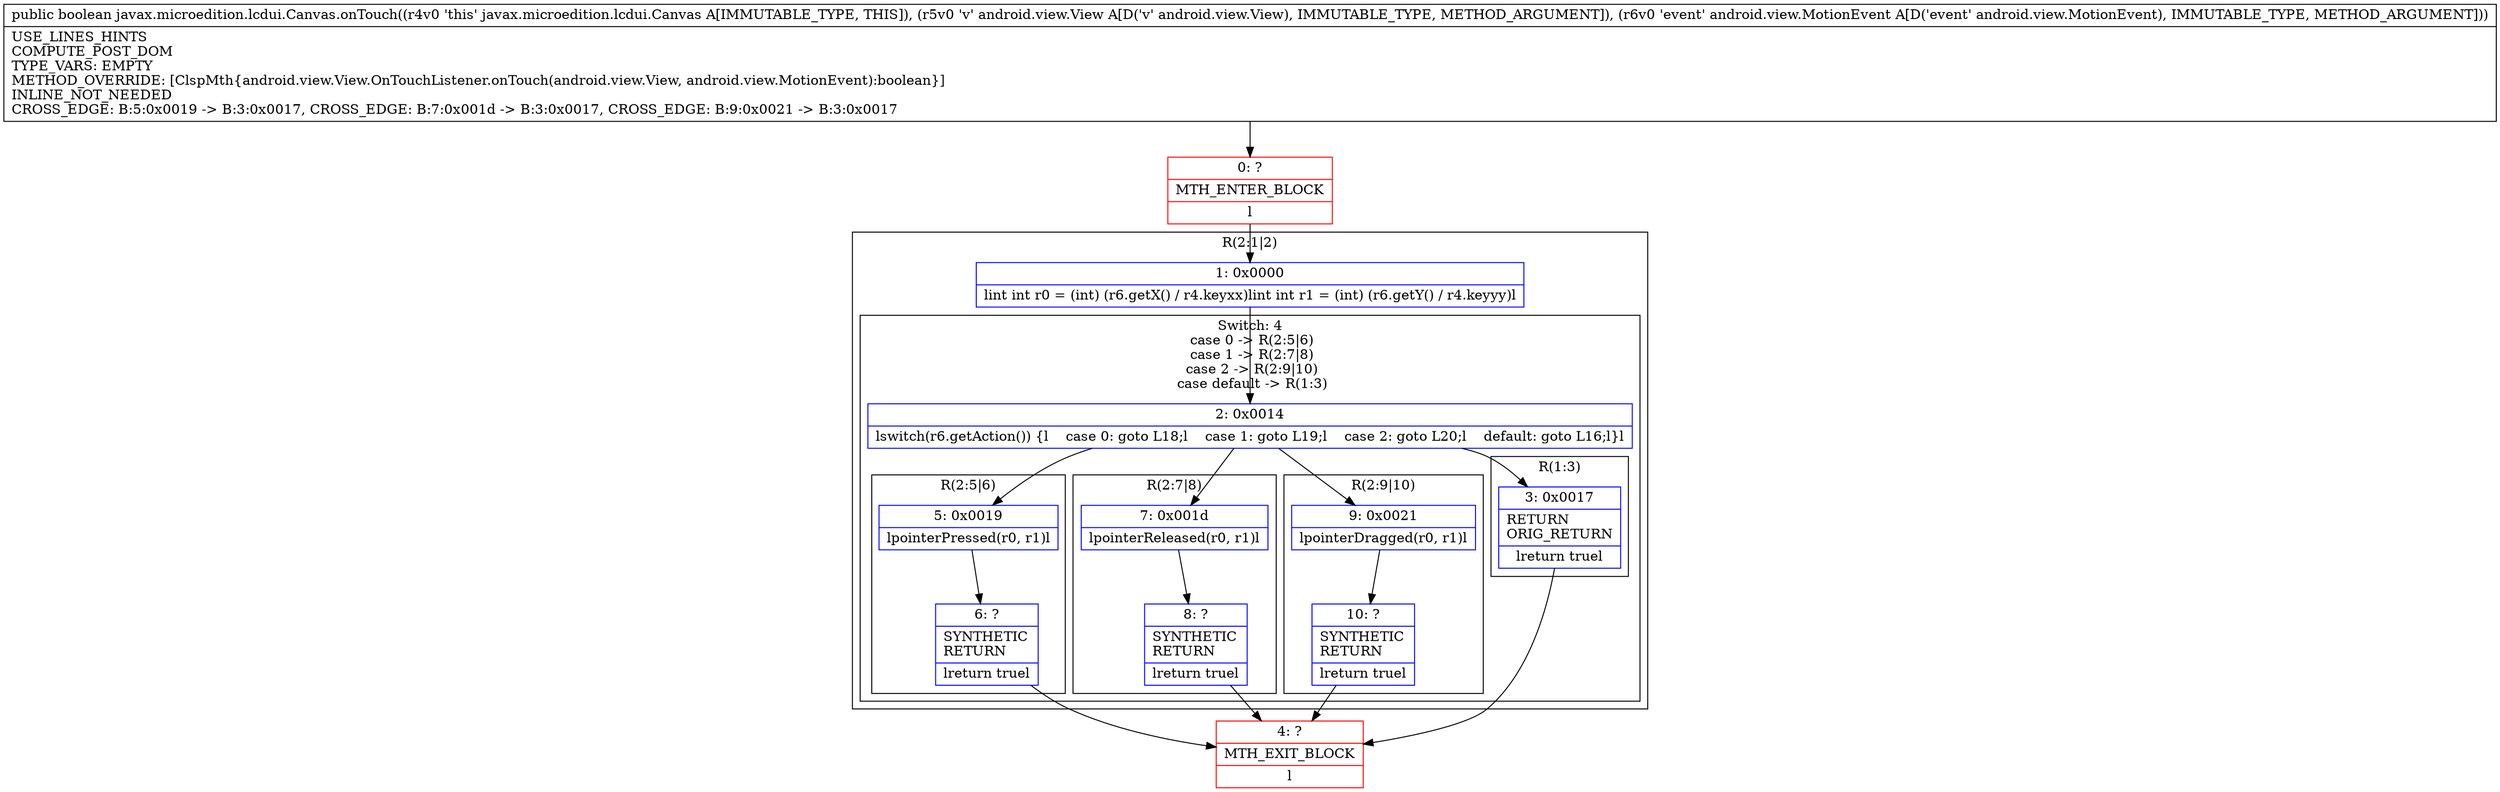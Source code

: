 digraph "CFG forjavax.microedition.lcdui.Canvas.onTouch(Landroid\/view\/View;Landroid\/view\/MotionEvent;)Z" {
subgraph cluster_Region_530152359 {
label = "R(2:1|2)";
node [shape=record,color=blue];
Node_1 [shape=record,label="{1\:\ 0x0000|lint int r0 = (int) (r6.getX() \/ r4.keyxx)lint int r1 = (int) (r6.getY() \/ r4.keyyy)l}"];
subgraph cluster_SwitchRegion_1239201937 {
label = "Switch: 4
 case 0 -> R(2:5|6)
 case 1 -> R(2:7|8)
 case 2 -> R(2:9|10)
 case default -> R(1:3)";
node [shape=record,color=blue];
Node_2 [shape=record,label="{2\:\ 0x0014|lswitch(r6.getAction()) \{l    case 0: goto L18;l    case 1: goto L19;l    case 2: goto L20;l    default: goto L16;l\}l}"];
subgraph cluster_Region_1375668221 {
label = "R(2:5|6)";
node [shape=record,color=blue];
Node_5 [shape=record,label="{5\:\ 0x0019|lpointerPressed(r0, r1)l}"];
Node_6 [shape=record,label="{6\:\ ?|SYNTHETIC\lRETURN\l|lreturn truel}"];
}
subgraph cluster_Region_1005798887 {
label = "R(2:7|8)";
node [shape=record,color=blue];
Node_7 [shape=record,label="{7\:\ 0x001d|lpointerReleased(r0, r1)l}"];
Node_8 [shape=record,label="{8\:\ ?|SYNTHETIC\lRETURN\l|lreturn truel}"];
}
subgraph cluster_Region_711300682 {
label = "R(2:9|10)";
node [shape=record,color=blue];
Node_9 [shape=record,label="{9\:\ 0x0021|lpointerDragged(r0, r1)l}"];
Node_10 [shape=record,label="{10\:\ ?|SYNTHETIC\lRETURN\l|lreturn truel}"];
}
subgraph cluster_Region_666891456 {
label = "R(1:3)";
node [shape=record,color=blue];
Node_3 [shape=record,label="{3\:\ 0x0017|RETURN\lORIG_RETURN\l|lreturn truel}"];
}
}
}
Node_0 [shape=record,color=red,label="{0\:\ ?|MTH_ENTER_BLOCK\l|l}"];
Node_4 [shape=record,color=red,label="{4\:\ ?|MTH_EXIT_BLOCK\l|l}"];
MethodNode[shape=record,label="{public boolean javax.microedition.lcdui.Canvas.onTouch((r4v0 'this' javax.microedition.lcdui.Canvas A[IMMUTABLE_TYPE, THIS]), (r5v0 'v' android.view.View A[D('v' android.view.View), IMMUTABLE_TYPE, METHOD_ARGUMENT]), (r6v0 'event' android.view.MotionEvent A[D('event' android.view.MotionEvent), IMMUTABLE_TYPE, METHOD_ARGUMENT]))  | USE_LINES_HINTS\lCOMPUTE_POST_DOM\lTYPE_VARS: EMPTY\lMETHOD_OVERRIDE: [ClspMth\{android.view.View.OnTouchListener.onTouch(android.view.View, android.view.MotionEvent):boolean\}]\lINLINE_NOT_NEEDED\lCROSS_EDGE: B:5:0x0019 \-\> B:3:0x0017, CROSS_EDGE: B:7:0x001d \-\> B:3:0x0017, CROSS_EDGE: B:9:0x0021 \-\> B:3:0x0017\l}"];
MethodNode -> Node_0;
Node_1 -> Node_2;
Node_2 -> Node_3;
Node_2 -> Node_5;
Node_2 -> Node_7;
Node_2 -> Node_9;
Node_5 -> Node_6;
Node_6 -> Node_4;
Node_7 -> Node_8;
Node_8 -> Node_4;
Node_9 -> Node_10;
Node_10 -> Node_4;
Node_3 -> Node_4;
Node_0 -> Node_1;
}

